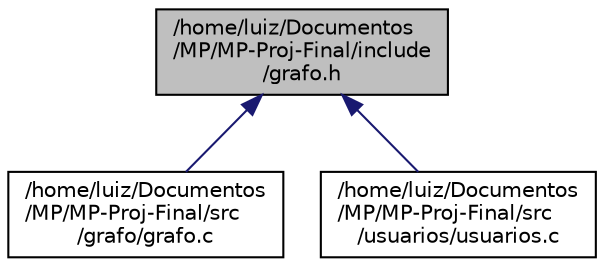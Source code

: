 digraph "/home/luiz/Documentos/MP/MP-Proj-Final/include/grafo.h"
{
  edge [fontname="Helvetica",fontsize="10",labelfontname="Helvetica",labelfontsize="10"];
  node [fontname="Helvetica",fontsize="10",shape=record];
  Node1 [label="/home/luiz/Documentos\l/MP/MP-Proj-Final/include\l/grafo.h",height=0.2,width=0.4,color="black", fillcolor="grey75", style="filled", fontcolor="black"];
  Node1 -> Node2 [dir="back",color="midnightblue",fontsize="10",style="solid",fontname="Helvetica"];
  Node2 [label="/home/luiz/Documentos\l/MP/MP-Proj-Final/src\l/grafo/grafo.c",height=0.2,width=0.4,color="black", fillcolor="white", style="filled",URL="$grafo_8c.html"];
  Node1 -> Node3 [dir="back",color="midnightblue",fontsize="10",style="solid",fontname="Helvetica"];
  Node3 [label="/home/luiz/Documentos\l/MP/MP-Proj-Final/src\l/usuarios/usuarios.c",height=0.2,width=0.4,color="black", fillcolor="white", style="filled",URL="$usuarios_8c.html"];
}
